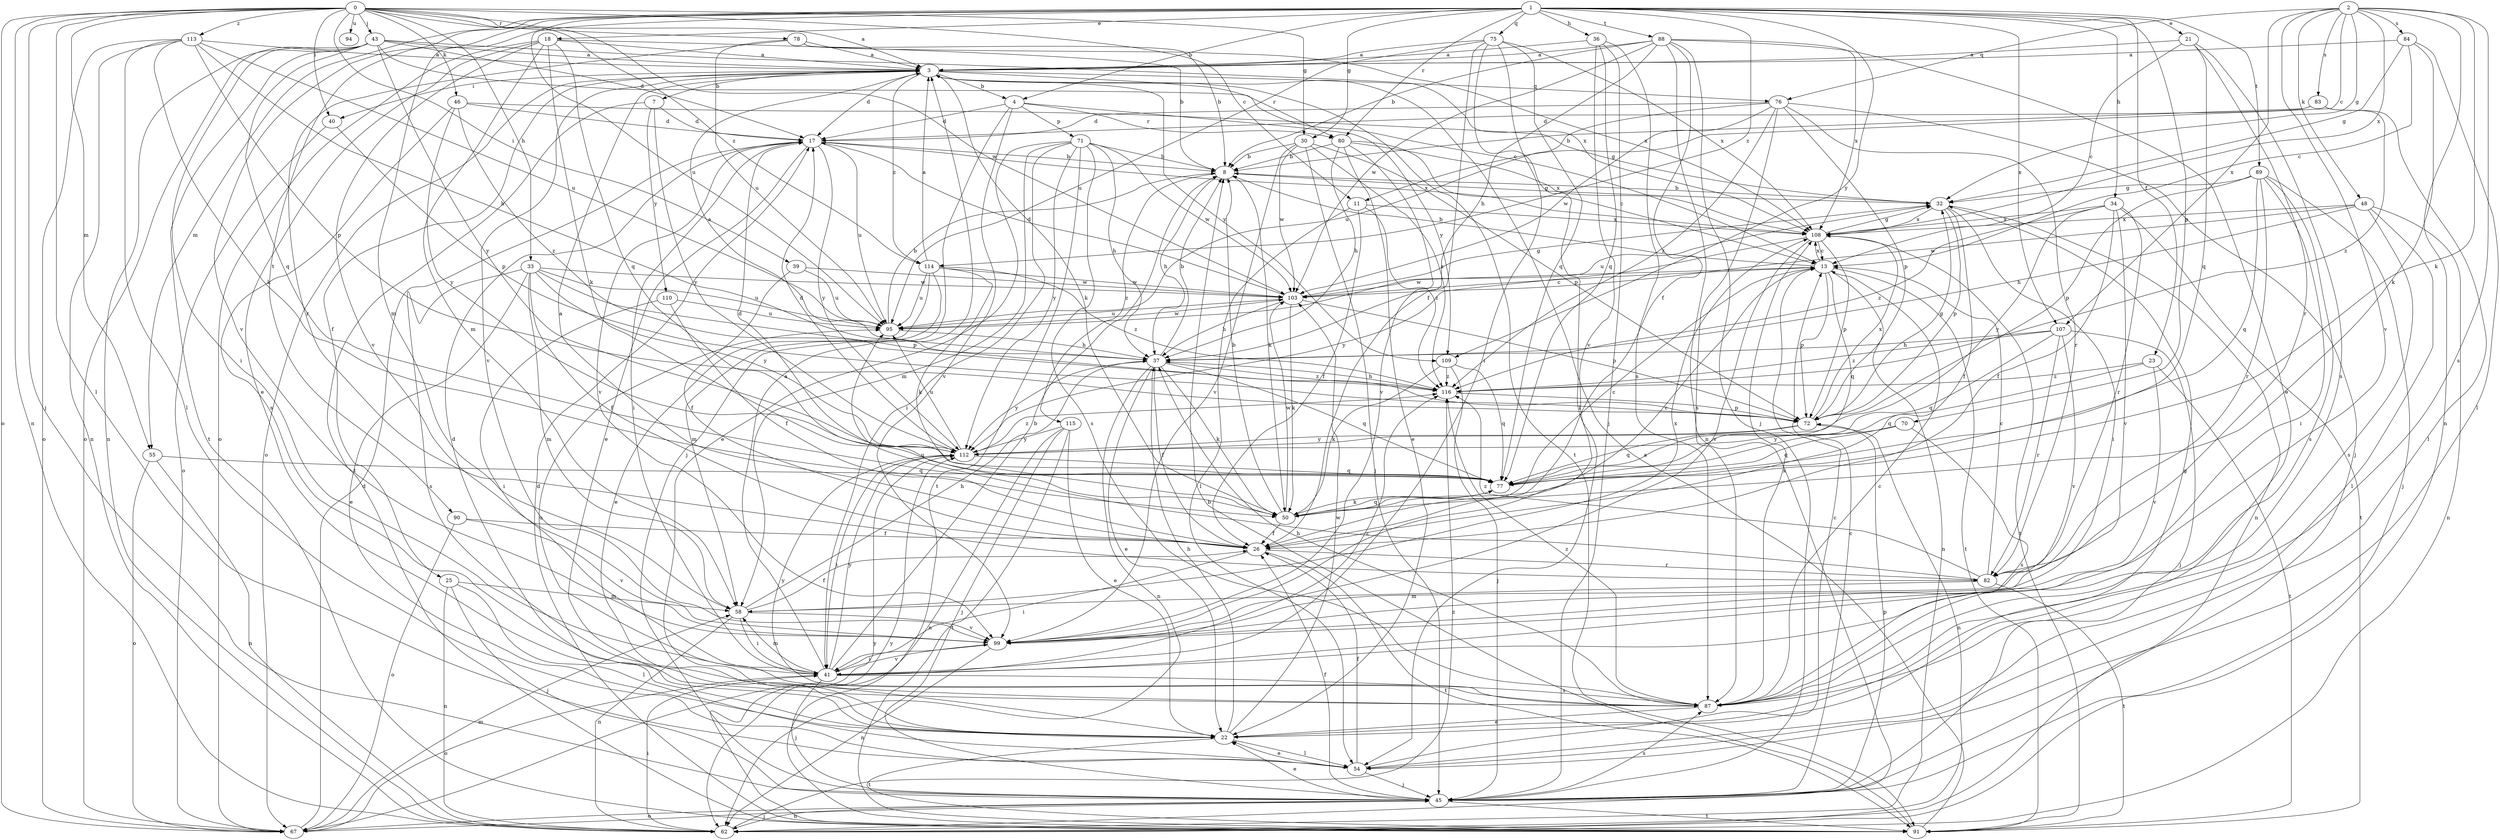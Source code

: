 strict digraph  {
0;
1;
2;
3;
4;
7;
8;
11;
13;
17;
18;
21;
22;
23;
25;
26;
30;
32;
33;
34;
36;
37;
39;
40;
41;
43;
45;
46;
48;
50;
54;
55;
58;
62;
67;
70;
71;
72;
75;
76;
77;
78;
80;
82;
83;
84;
87;
88;
89;
90;
91;
94;
95;
99;
103;
107;
108;
109;
110;
112;
113;
114;
115;
116;
0 -> 3  [label=a];
0 -> 11  [label=c];
0 -> 30  [label=g];
0 -> 33  [label=h];
0 -> 39  [label=i];
0 -> 40  [label=i];
0 -> 43  [label=j];
0 -> 45  [label=j];
0 -> 46  [label=k];
0 -> 54  [label=l];
0 -> 55  [label=m];
0 -> 62  [label=n];
0 -> 67  [label=o];
0 -> 78  [label=r];
0 -> 94  [label=u];
0 -> 103  [label=w];
0 -> 113  [label=z];
0 -> 114  [label=z];
1 -> 4  [label=b];
1 -> 18  [label=e];
1 -> 21  [label=e];
1 -> 23  [label=f];
1 -> 30  [label=g];
1 -> 34  [label=h];
1 -> 36  [label=h];
1 -> 55  [label=m];
1 -> 58  [label=m];
1 -> 70  [label=p];
1 -> 75  [label=q];
1 -> 80  [label=r];
1 -> 88  [label=t];
1 -> 89  [label=t];
1 -> 90  [label=t];
1 -> 95  [label=u];
1 -> 99  [label=v];
1 -> 107  [label=x];
1 -> 109  [label=y];
1 -> 114  [label=z];
2 -> 11  [label=c];
2 -> 32  [label=g];
2 -> 48  [label=k];
2 -> 50  [label=k];
2 -> 62  [label=n];
2 -> 76  [label=q];
2 -> 83  [label=s];
2 -> 84  [label=s];
2 -> 87  [label=s];
2 -> 99  [label=v];
2 -> 107  [label=x];
2 -> 108  [label=x];
3 -> 4  [label=b];
3 -> 7  [label=b];
3 -> 17  [label=d];
3 -> 25  [label=f];
3 -> 40  [label=i];
3 -> 50  [label=k];
3 -> 67  [label=o];
3 -> 76  [label=q];
3 -> 80  [label=r];
3 -> 91  [label=t];
3 -> 99  [label=v];
3 -> 109  [label=y];
3 -> 114  [label=z];
4 -> 17  [label=d];
4 -> 45  [label=j];
4 -> 71  [label=p];
4 -> 80  [label=r];
4 -> 99  [label=v];
4 -> 109  [label=y];
7 -> 17  [label=d];
7 -> 91  [label=t];
7 -> 110  [label=y];
7 -> 112  [label=y];
8 -> 32  [label=g];
8 -> 37  [label=h];
8 -> 50  [label=k];
8 -> 115  [label=z];
11 -> 26  [label=f];
11 -> 54  [label=l];
11 -> 108  [label=x];
11 -> 116  [label=z];
13 -> 8  [label=b];
13 -> 62  [label=n];
13 -> 72  [label=p];
13 -> 77  [label=q];
13 -> 91  [label=t];
13 -> 103  [label=w];
13 -> 108  [label=x];
17 -> 8  [label=b];
17 -> 22  [label=e];
17 -> 41  [label=i];
17 -> 95  [label=u];
17 -> 99  [label=v];
17 -> 108  [label=x];
17 -> 112  [label=y];
18 -> 3  [label=a];
18 -> 8  [label=b];
18 -> 22  [label=e];
18 -> 50  [label=k];
18 -> 58  [label=m];
18 -> 67  [label=o];
18 -> 77  [label=q];
18 -> 99  [label=v];
21 -> 3  [label=a];
21 -> 13  [label=c];
21 -> 77  [label=q];
21 -> 82  [label=r];
21 -> 87  [label=s];
22 -> 17  [label=d];
22 -> 32  [label=g];
22 -> 37  [label=h];
22 -> 54  [label=l];
22 -> 91  [label=t];
22 -> 103  [label=w];
23 -> 77  [label=q];
23 -> 91  [label=t];
23 -> 99  [label=v];
23 -> 116  [label=z];
25 -> 45  [label=j];
25 -> 54  [label=l];
25 -> 58  [label=m];
25 -> 62  [label=n];
26 -> 3  [label=a];
26 -> 13  [label=c];
26 -> 41  [label=i];
26 -> 82  [label=r];
26 -> 91  [label=t];
30 -> 8  [label=b];
30 -> 45  [label=j];
30 -> 72  [label=p];
30 -> 99  [label=v];
30 -> 103  [label=w];
30 -> 116  [label=z];
32 -> 8  [label=b];
32 -> 26  [label=f];
32 -> 41  [label=i];
32 -> 62  [label=n];
32 -> 72  [label=p];
32 -> 95  [label=u];
32 -> 108  [label=x];
33 -> 22  [label=e];
33 -> 26  [label=f];
33 -> 58  [label=m];
33 -> 72  [label=p];
33 -> 87  [label=s];
33 -> 95  [label=u];
33 -> 103  [label=w];
33 -> 112  [label=y];
34 -> 26  [label=f];
34 -> 82  [label=r];
34 -> 91  [label=t];
34 -> 99  [label=v];
34 -> 108  [label=x];
34 -> 112  [label=y];
34 -> 116  [label=z];
36 -> 3  [label=a];
36 -> 45  [label=j];
36 -> 77  [label=q];
36 -> 87  [label=s];
36 -> 99  [label=v];
37 -> 3  [label=a];
37 -> 8  [label=b];
37 -> 22  [label=e];
37 -> 26  [label=f];
37 -> 50  [label=k];
37 -> 62  [label=n];
37 -> 77  [label=q];
37 -> 112  [label=y];
37 -> 116  [label=z];
39 -> 26  [label=f];
39 -> 95  [label=u];
39 -> 103  [label=w];
40 -> 67  [label=o];
40 -> 72  [label=p];
41 -> 3  [label=a];
41 -> 8  [label=b];
41 -> 45  [label=j];
41 -> 58  [label=m];
41 -> 67  [label=o];
41 -> 87  [label=s];
41 -> 99  [label=v];
41 -> 112  [label=y];
41 -> 116  [label=z];
43 -> 3  [label=a];
43 -> 13  [label=c];
43 -> 17  [label=d];
43 -> 41  [label=i];
43 -> 62  [label=n];
43 -> 67  [label=o];
43 -> 77  [label=q];
43 -> 91  [label=t];
43 -> 108  [label=x];
43 -> 112  [label=y];
45 -> 13  [label=c];
45 -> 22  [label=e];
45 -> 26  [label=f];
45 -> 62  [label=n];
45 -> 67  [label=o];
45 -> 72  [label=p];
45 -> 87  [label=s];
45 -> 91  [label=t];
46 -> 17  [label=d];
46 -> 32  [label=g];
46 -> 87  [label=s];
46 -> 112  [label=y];
46 -> 116  [label=z];
48 -> 37  [label=h];
48 -> 54  [label=l];
48 -> 62  [label=n];
48 -> 87  [label=s];
48 -> 103  [label=w];
48 -> 108  [label=x];
50 -> 8  [label=b];
50 -> 13  [label=c];
50 -> 26  [label=f];
50 -> 77  [label=q];
50 -> 103  [label=w];
54 -> 13  [label=c];
54 -> 22  [label=e];
54 -> 26  [label=f];
54 -> 45  [label=j];
55 -> 62  [label=n];
55 -> 67  [label=o];
55 -> 77  [label=q];
58 -> 26  [label=f];
58 -> 37  [label=h];
58 -> 41  [label=i];
58 -> 62  [label=n];
58 -> 99  [label=v];
58 -> 108  [label=x];
62 -> 41  [label=i];
62 -> 116  [label=z];
67 -> 17  [label=d];
67 -> 45  [label=j];
67 -> 58  [label=m];
67 -> 112  [label=y];
70 -> 77  [label=q];
70 -> 87  [label=s];
70 -> 112  [label=y];
71 -> 8  [label=b];
71 -> 22  [label=e];
71 -> 37  [label=h];
71 -> 41  [label=i];
71 -> 58  [label=m];
71 -> 87  [label=s];
71 -> 91  [label=t];
71 -> 103  [label=w];
71 -> 112  [label=y];
72 -> 32  [label=g];
72 -> 62  [label=n];
72 -> 77  [label=q];
72 -> 108  [label=x];
72 -> 112  [label=y];
75 -> 3  [label=a];
75 -> 26  [label=f];
75 -> 41  [label=i];
75 -> 54  [label=l];
75 -> 77  [label=q];
75 -> 95  [label=u];
75 -> 108  [label=x];
76 -> 17  [label=d];
76 -> 45  [label=j];
76 -> 72  [label=p];
76 -> 82  [label=r];
76 -> 87  [label=s];
76 -> 95  [label=u];
76 -> 103  [label=w];
76 -> 116  [label=z];
77 -> 17  [label=d];
77 -> 50  [label=k];
78 -> 3  [label=a];
78 -> 8  [label=b];
78 -> 82  [label=r];
78 -> 95  [label=u];
78 -> 108  [label=x];
80 -> 8  [label=b];
80 -> 13  [label=c];
80 -> 22  [label=e];
80 -> 37  [label=h];
80 -> 99  [label=v];
80 -> 108  [label=x];
82 -> 13  [label=c];
82 -> 58  [label=m];
82 -> 91  [label=t];
82 -> 95  [label=u];
82 -> 116  [label=z];
83 -> 8  [label=b];
83 -> 17  [label=d];
83 -> 54  [label=l];
83 -> 116  [label=z];
84 -> 3  [label=a];
84 -> 13  [label=c];
84 -> 32  [label=g];
84 -> 50  [label=k];
84 -> 54  [label=l];
87 -> 13  [label=c];
87 -> 22  [label=e];
87 -> 37  [label=h];
87 -> 95  [label=u];
87 -> 108  [label=x];
87 -> 112  [label=y];
87 -> 116  [label=z];
88 -> 3  [label=a];
88 -> 8  [label=b];
88 -> 22  [label=e];
88 -> 26  [label=f];
88 -> 37  [label=h];
88 -> 45  [label=j];
88 -> 62  [label=n];
88 -> 103  [label=w];
88 -> 108  [label=x];
89 -> 32  [label=g];
89 -> 41  [label=i];
89 -> 45  [label=j];
89 -> 72  [label=p];
89 -> 77  [label=q];
89 -> 82  [label=r];
89 -> 87  [label=s];
90 -> 26  [label=f];
90 -> 67  [label=o];
90 -> 99  [label=v];
91 -> 3  [label=a];
91 -> 8  [label=b];
91 -> 17  [label=d];
91 -> 112  [label=y];
95 -> 8  [label=b];
95 -> 37  [label=h];
95 -> 103  [label=w];
99 -> 41  [label=i];
99 -> 62  [label=n];
103 -> 13  [label=c];
103 -> 17  [label=d];
103 -> 32  [label=g];
103 -> 37  [label=h];
103 -> 50  [label=k];
103 -> 72  [label=p];
103 -> 95  [label=u];
107 -> 37  [label=h];
107 -> 45  [label=j];
107 -> 77  [label=q];
107 -> 82  [label=r];
107 -> 99  [label=v];
107 -> 116  [label=z];
108 -> 13  [label=c];
108 -> 32  [label=g];
108 -> 72  [label=p];
108 -> 91  [label=t];
108 -> 99  [label=v];
108 -> 112  [label=y];
109 -> 45  [label=j];
109 -> 50  [label=k];
109 -> 77  [label=q];
109 -> 116  [label=z];
110 -> 26  [label=f];
110 -> 41  [label=i];
110 -> 95  [label=u];
112 -> 17  [label=d];
112 -> 41  [label=i];
112 -> 77  [label=q];
112 -> 95  [label=u];
112 -> 116  [label=z];
113 -> 3  [label=a];
113 -> 37  [label=h];
113 -> 50  [label=k];
113 -> 54  [label=l];
113 -> 62  [label=n];
113 -> 67  [label=o];
113 -> 72  [label=p];
113 -> 95  [label=u];
114 -> 3  [label=a];
114 -> 22  [label=e];
114 -> 50  [label=k];
114 -> 58  [label=m];
114 -> 95  [label=u];
114 -> 103  [label=w];
114 -> 116  [label=z];
115 -> 22  [label=e];
115 -> 45  [label=j];
115 -> 62  [label=n];
115 -> 91  [label=t];
115 -> 112  [label=y];
116 -> 37  [label=h];
116 -> 72  [label=p];
}
